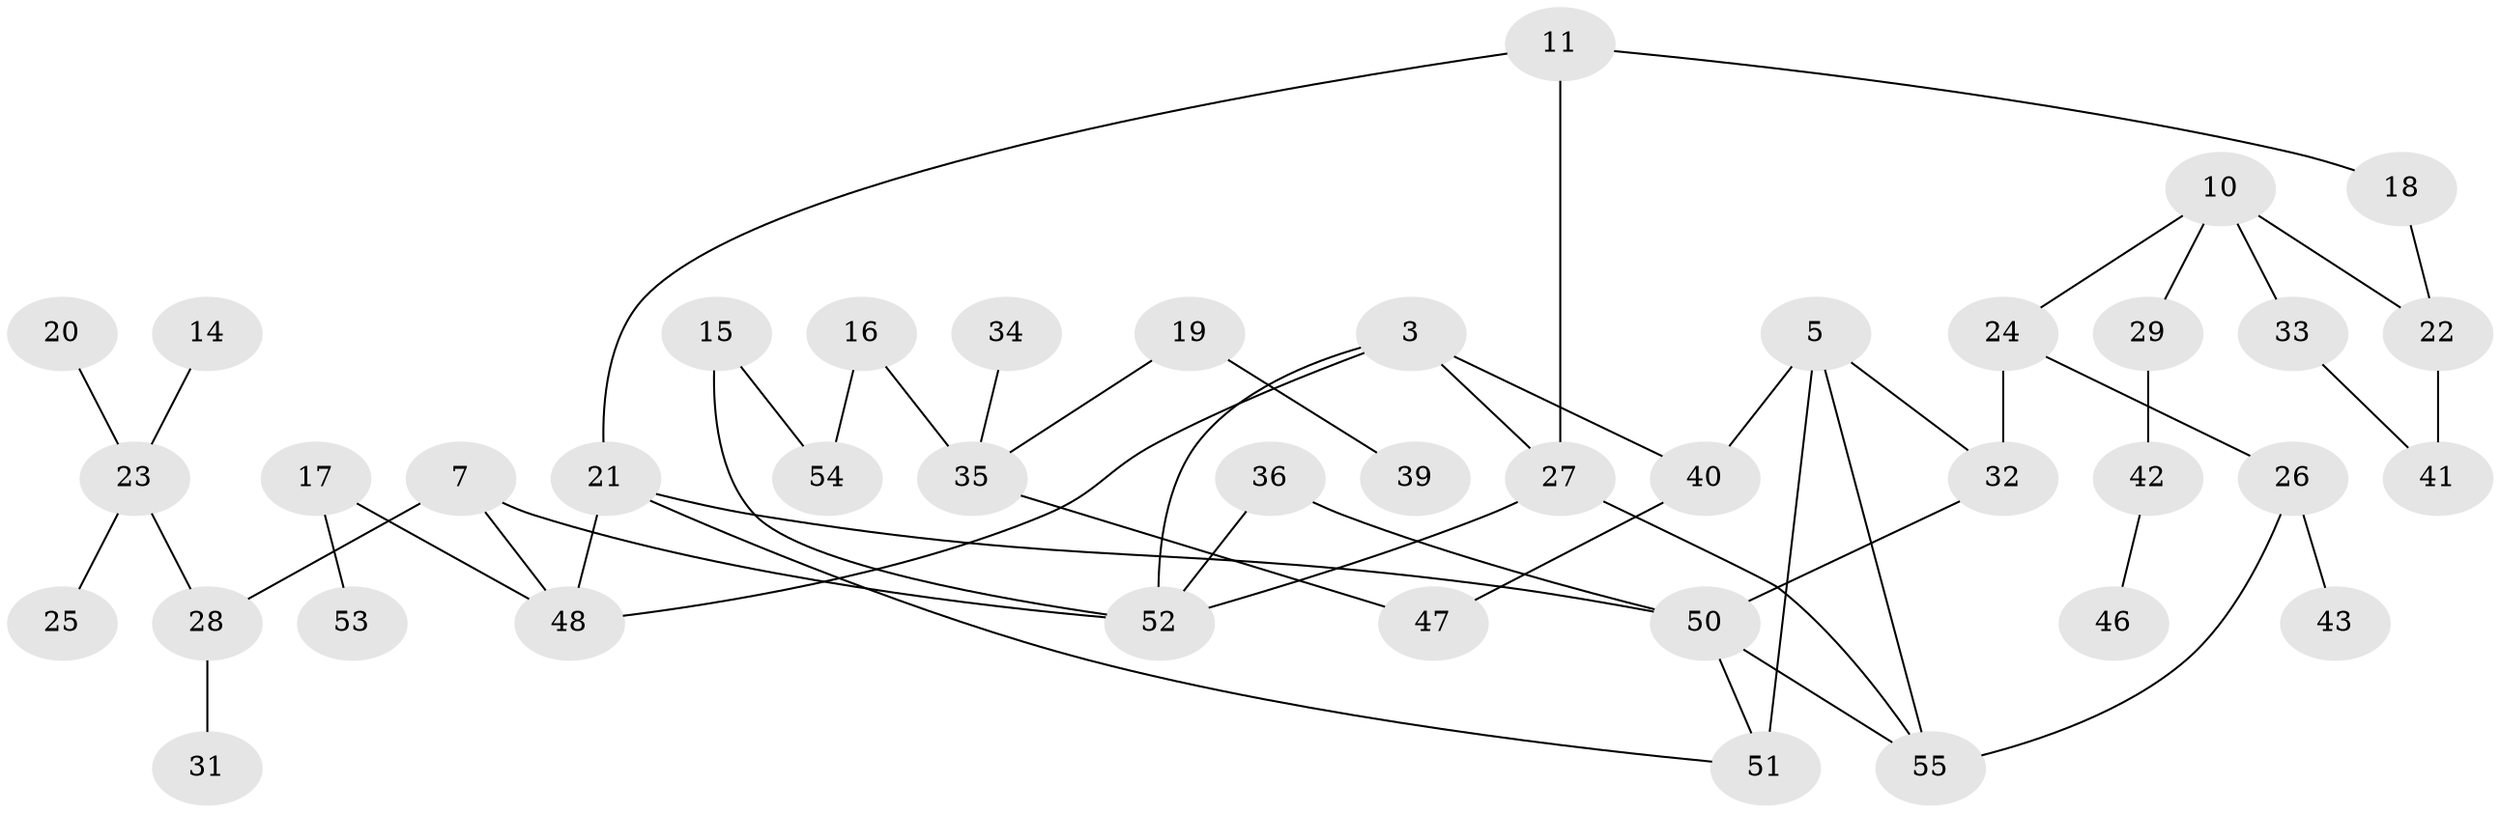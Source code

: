 // original degree distribution, {2: 0.26605504587155965, 1: 0.28440366972477066, 4: 0.11009174311926606, 3: 0.1834862385321101, 6: 0.009174311926605505, 0: 0.11926605504587157, 5: 0.027522935779816515}
// Generated by graph-tools (version 1.1) at 2025/00/03/09/25 03:00:54]
// undirected, 41 vertices, 53 edges
graph export_dot {
graph [start="1"]
  node [color=gray90,style=filled];
  3;
  5;
  7;
  10;
  11;
  14;
  15;
  16;
  17;
  18;
  19;
  20;
  21;
  22;
  23;
  24;
  25;
  26;
  27;
  28;
  29;
  31;
  32;
  33;
  34;
  35;
  36;
  39;
  40;
  41;
  42;
  43;
  46;
  47;
  48;
  50;
  51;
  52;
  53;
  54;
  55;
  3 -- 27 [weight=1.0];
  3 -- 40 [weight=1.0];
  3 -- 48 [weight=1.0];
  3 -- 52 [weight=1.0];
  5 -- 32 [weight=1.0];
  5 -- 40 [weight=1.0];
  5 -- 51 [weight=2.0];
  5 -- 55 [weight=1.0];
  7 -- 28 [weight=1.0];
  7 -- 48 [weight=1.0];
  7 -- 52 [weight=1.0];
  10 -- 22 [weight=1.0];
  10 -- 24 [weight=1.0];
  10 -- 29 [weight=1.0];
  10 -- 33 [weight=1.0];
  11 -- 18 [weight=1.0];
  11 -- 21 [weight=1.0];
  11 -- 27 [weight=1.0];
  14 -- 23 [weight=1.0];
  15 -- 52 [weight=1.0];
  15 -- 54 [weight=1.0];
  16 -- 35 [weight=1.0];
  16 -- 54 [weight=1.0];
  17 -- 48 [weight=1.0];
  17 -- 53 [weight=1.0];
  18 -- 22 [weight=1.0];
  19 -- 35 [weight=1.0];
  19 -- 39 [weight=1.0];
  20 -- 23 [weight=1.0];
  21 -- 48 [weight=1.0];
  21 -- 50 [weight=1.0];
  21 -- 51 [weight=1.0];
  22 -- 41 [weight=1.0];
  23 -- 25 [weight=1.0];
  23 -- 28 [weight=1.0];
  24 -- 26 [weight=1.0];
  24 -- 32 [weight=1.0];
  26 -- 43 [weight=1.0];
  26 -- 55 [weight=1.0];
  27 -- 52 [weight=1.0];
  27 -- 55 [weight=1.0];
  28 -- 31 [weight=1.0];
  29 -- 42 [weight=1.0];
  32 -- 50 [weight=1.0];
  33 -- 41 [weight=1.0];
  34 -- 35 [weight=1.0];
  35 -- 47 [weight=1.0];
  36 -- 50 [weight=1.0];
  36 -- 52 [weight=1.0];
  40 -- 47 [weight=1.0];
  42 -- 46 [weight=1.0];
  50 -- 51 [weight=1.0];
  50 -- 55 [weight=1.0];
}
